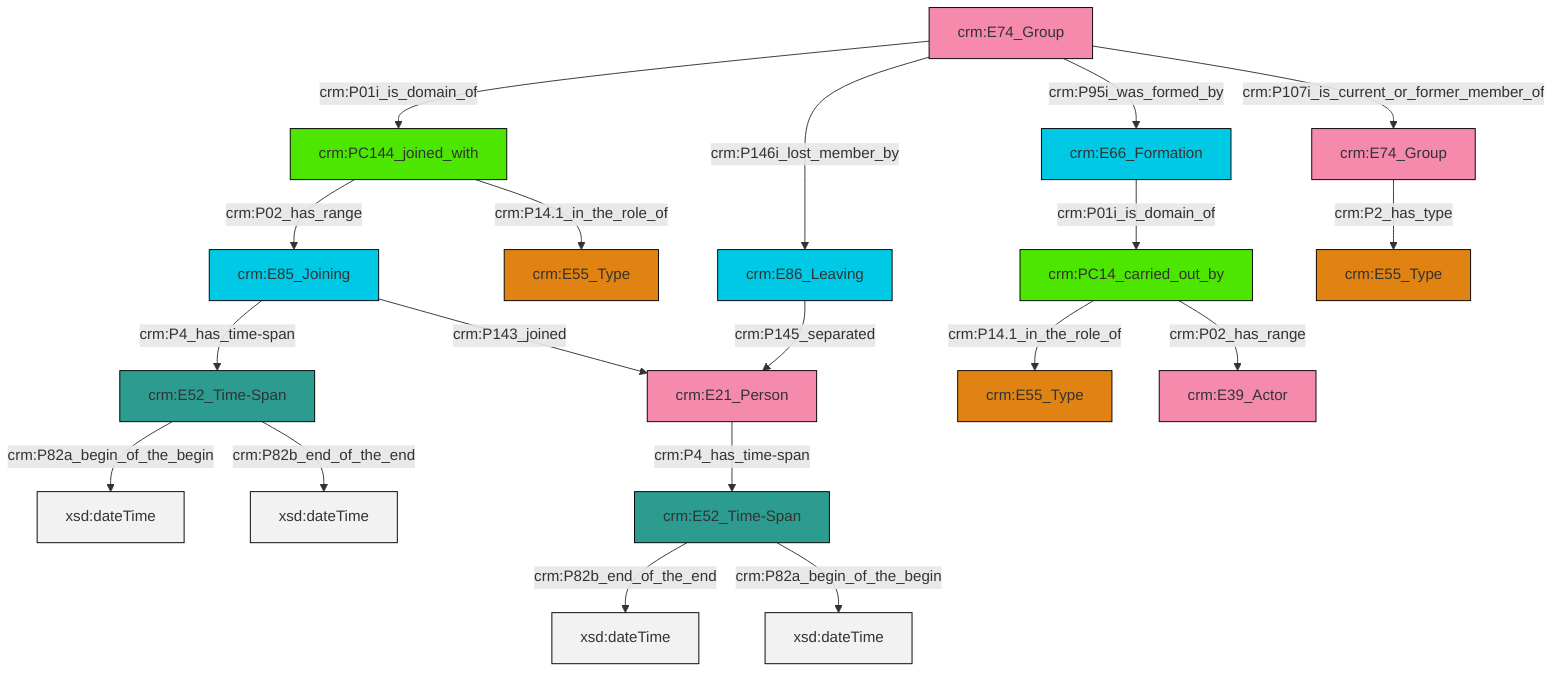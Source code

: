 graph TD
classDef Literal fill:#f2f2f2,stroke:#000000;
classDef CRM_Entity fill:#FFFFFF,stroke:#000000;
classDef Temporal_Entity fill:#00C9E6, stroke:#000000;
classDef Type fill:#E18312, stroke:#000000;
classDef Time-Span fill:#2C9C91, stroke:#000000;
classDef Appellation fill:#FFEB7F, stroke:#000000;
classDef Place fill:#008836, stroke:#000000;
classDef Persistent_Item fill:#B266B2, stroke:#000000;
classDef Conceptual_Object fill:#FFD700, stroke:#000000;
classDef Physical_Thing fill:#D2B48C, stroke:#000000;
classDef Actor fill:#f58aad, stroke:#000000;
classDef PC_Classes fill:#4ce600, stroke:#000000;
classDef Multi fill:#cccccc,stroke:#000000;

0["crm:E74_Group"]:::Actor -->|crm:P2_has_type| 1["crm:E55_Type"]:::Type
4["crm:E74_Group"]:::Actor -->|crm:P01i_is_domain_of| 5["crm:PC144_joined_with"]:::PC_Classes
6["crm:E52_Time-Span"]:::Time-Span -->|crm:P82a_begin_of_the_begin| 7[xsd:dateTime]:::Literal
2["crm:PC14_carried_out_by"]:::PC_Classes -->|crm:P14.1_in_the_role_of| 8["crm:E55_Type"]:::Type
4["crm:E74_Group"]:::Actor -->|crm:P146i_lost_member_by| 9["crm:E86_Leaving"]:::Temporal_Entity
4["crm:E74_Group"]:::Actor -->|crm:P95i_was_formed_by| 11["crm:E66_Formation"]:::Temporal_Entity
14["crm:E21_Person"]:::Actor -->|crm:P4_has_time-span| 16["crm:E52_Time-Span"]:::Time-Span
17["crm:E85_Joining"]:::Temporal_Entity -->|crm:P4_has_time-span| 6["crm:E52_Time-Span"]:::Time-Span
11["crm:E66_Formation"]:::Temporal_Entity -->|crm:P01i_is_domain_of| 2["crm:PC14_carried_out_by"]:::PC_Classes
9["crm:E86_Leaving"]:::Temporal_Entity -->|crm:P145_separated| 14["crm:E21_Person"]:::Actor
17["crm:E85_Joining"]:::Temporal_Entity -->|crm:P143_joined| 14["crm:E21_Person"]:::Actor
5["crm:PC144_joined_with"]:::PC_Classes -->|crm:P02_has_range| 17["crm:E85_Joining"]:::Temporal_Entity
4["crm:E74_Group"]:::Actor -->|crm:P107i_is_current_or_former_member_of| 0["crm:E74_Group"]:::Actor
6["crm:E52_Time-Span"]:::Time-Span -->|crm:P82b_end_of_the_end| 26[xsd:dateTime]:::Literal
16["crm:E52_Time-Span"]:::Time-Span -->|crm:P82b_end_of_the_end| 28[xsd:dateTime]:::Literal
5["crm:PC144_joined_with"]:::PC_Classes -->|crm:P14.1_in_the_role_of| 22["crm:E55_Type"]:::Type
16["crm:E52_Time-Span"]:::Time-Span -->|crm:P82a_begin_of_the_begin| 31[xsd:dateTime]:::Literal
2["crm:PC14_carried_out_by"]:::PC_Classes -->|crm:P02_has_range| 33["crm:E39_Actor"]:::Actor